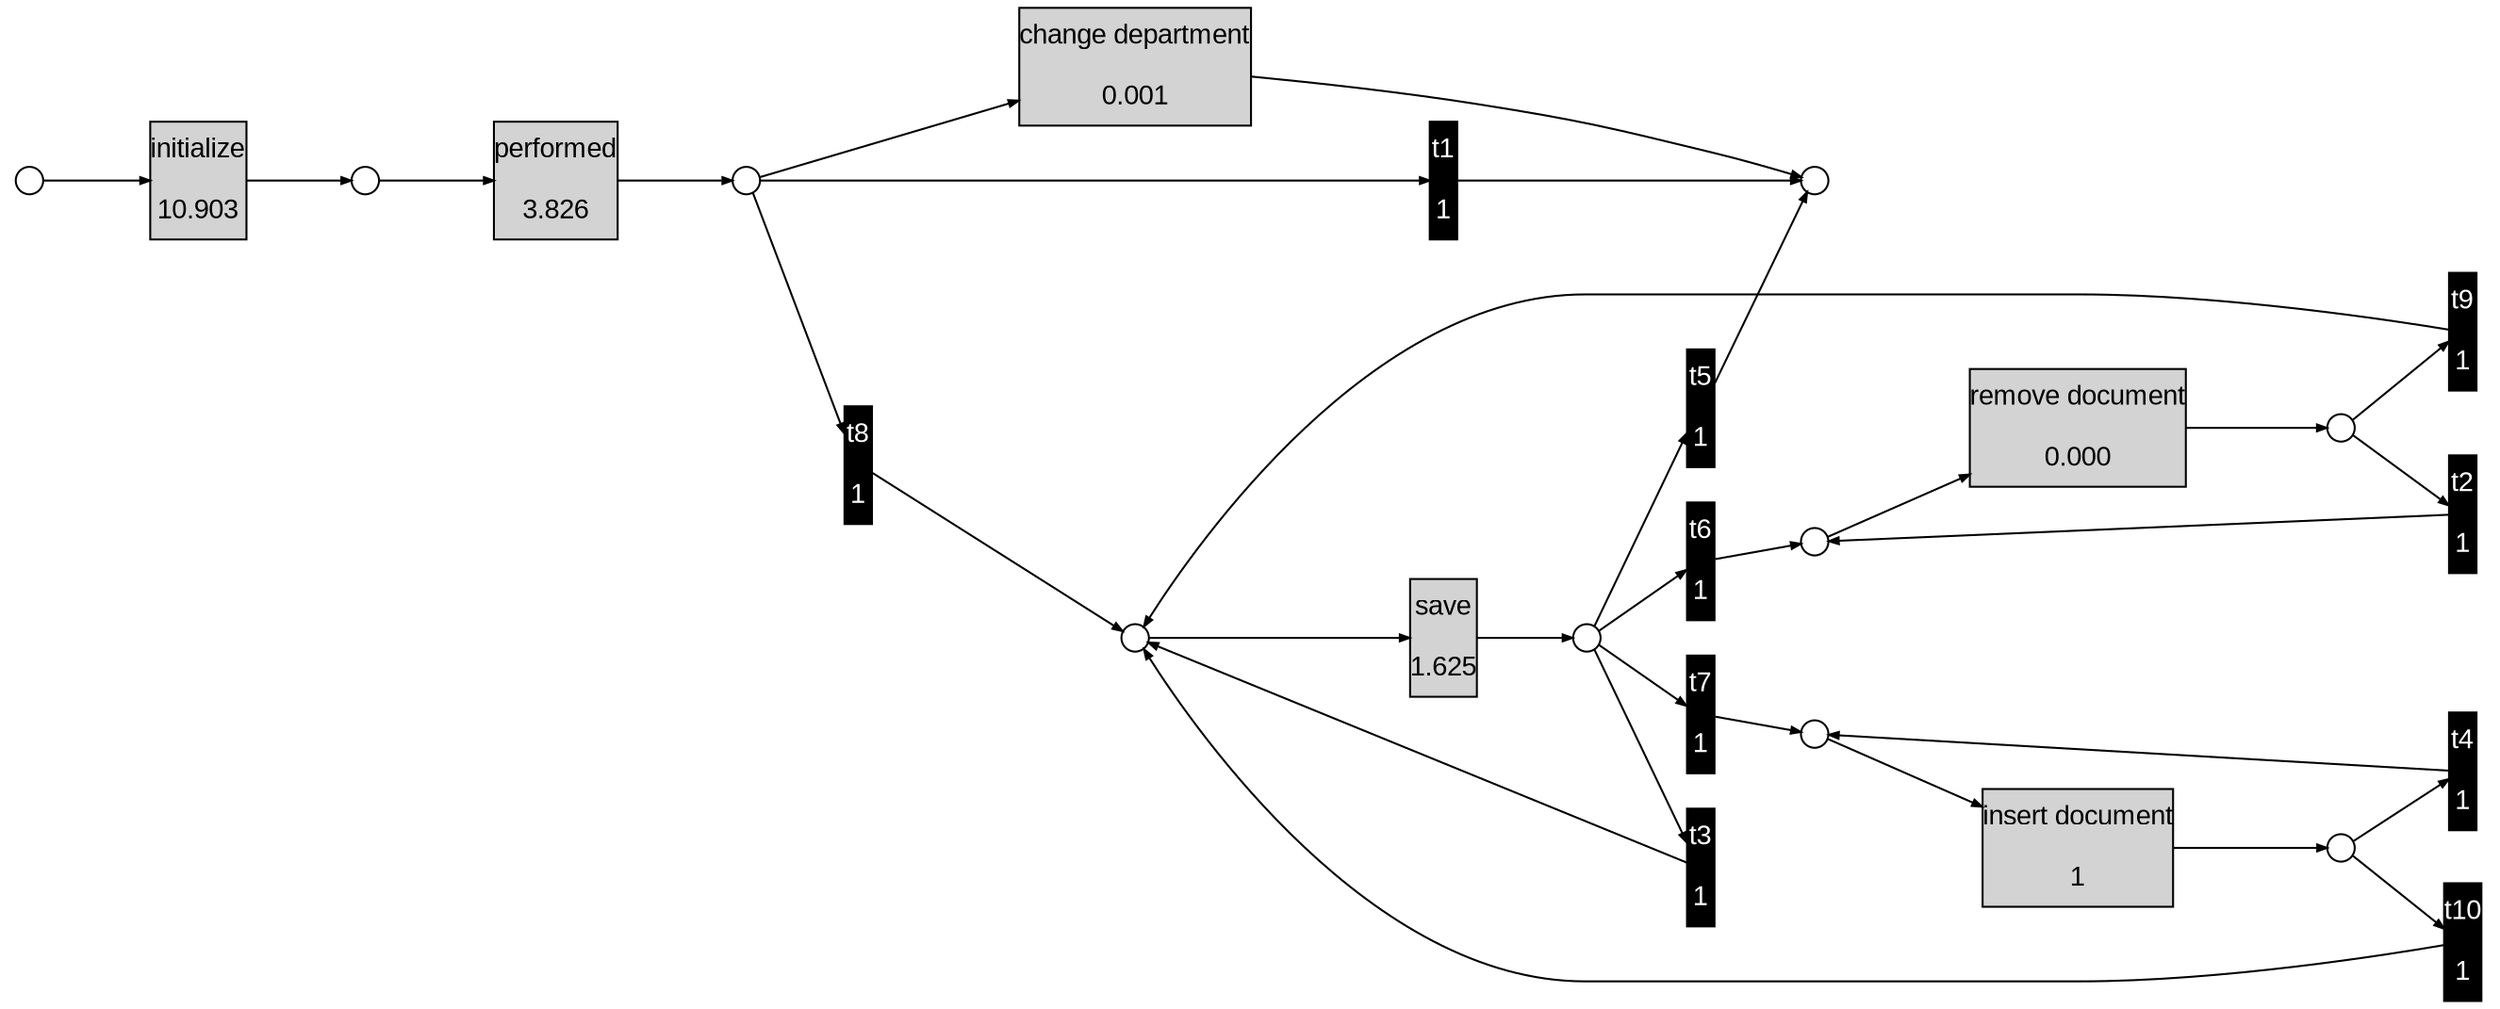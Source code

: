 digraph G { 
ranksep=".3"; fontsize="14"; remincross=true; margin="0.0,0.0"; fontname="Arial";rankdir="LR";
edge [arrowsize="0.5"];
node [height=".2",width=".2",fontname="Arial",fontsize="14"];
ratio=0.4;
id1 [shape="box",margin="0, 0.1",label="change department\n\n0.001",style="filled"];
id2 [shape="box",margin="0, 0.1",label="initialize\n\n10.903",style="filled"];
id3 [shape="box",margin="0, 0.1",label="performed\n\n3.826",style="filled"];
id4 [shape="box",margin="0, 0.1",label="remove document\n\n0.000",style="filled"];
id5 [shape="box",margin="0, 0.1",label="save\n\n1.625",style="filled"];
id6 [shape="box",margin="0, 0.1",label="insert document\n\n1",style="filled"];
id7 [shape="box",margin="0, 0.1",color="black",fontcolor="white",label="t1\n\n1",style="filled"];
id8 [shape="box",margin="0, 0.1",color="black",fontcolor="white",label="t2\n\n1",style="filled"];
id9 [shape="box",margin="0, 0.1",color="black",fontcolor="white",label="t3\n\n1",style="filled"];
id10 [shape="box",margin="0, 0.1",color="black",fontcolor="white",label="t4\n\n1",style="filled"];
id11 [shape="box",margin="0, 0.1",color="black",fontcolor="white",label="t5\n\n1",style="filled"];
id12 [shape="box",margin="0, 0.1",color="black",fontcolor="white",label="t6\n\n1",style="filled"];
id13 [shape="box",margin="0, 0.1",color="black",fontcolor="white",label="t7\n\n1",style="filled"];
id14 [shape="box",margin="0, 0.1",color="black",fontcolor="white",label="t8\n\n1",style="filled"];
id15 [shape="box",margin="0, 0.1",color="black",fontcolor="white",label="t9\n\n1",style="filled"];
id16 [shape="box",margin="0, 0.1",color="black",fontcolor="white",label="t10\n\n1",style="filled"];
id17 [shape="circle",label=""];
id18 [shape="circle",label=""];
id19 [shape="circle",label=""];
id20 [shape="circle",label=""];
id21 [shape="circle",label=""];
id22 [shape="circle",label=""];
id23 [shape="circle",label=""];
id24 [shape="circle",label=""];
id25 [shape="circle",label=""];
id26 [shape="circle",label=""];
id8 -> id19
id20 -> id8
id1 -> id18
id23 -> id6
id14 -> id21
id16 -> id21
id24 -> id10
id22 -> id9
id26 -> id2
id9 -> id21
id5 -> id22
id22 -> id12
id13 -> id23
id7 -> id18
id17 -> id7
id25 -> id3
id24 -> id16
id22 -> id11
id21 -> id5
id19 -> id4
id10 -> id23
id15 -> id21
id2 -> id25
id6 -> id24
id20 -> id15
id4 -> id20
id12 -> id19
id17 -> id1
id11 -> id18
id22 -> id13
id3 -> id17
id17 -> id14
}